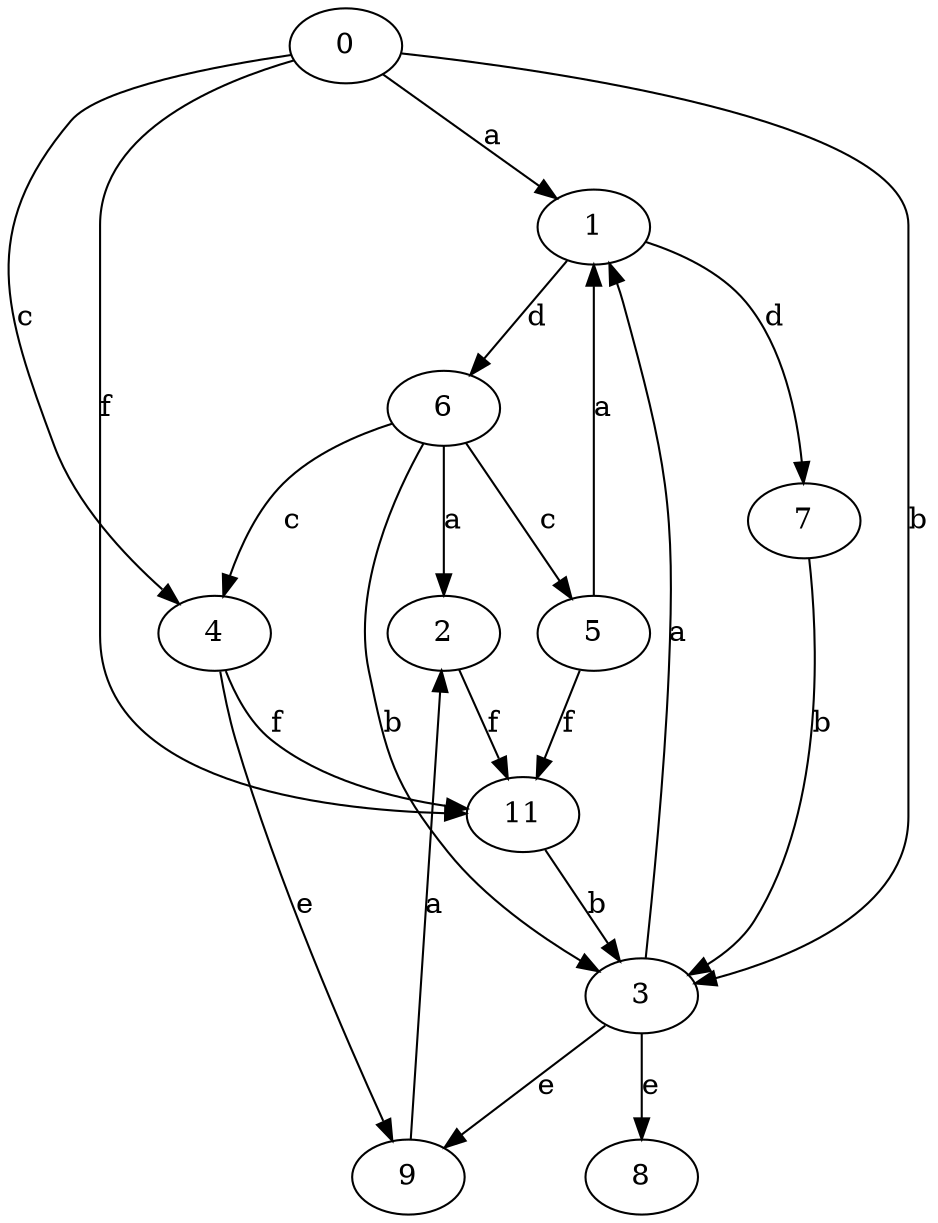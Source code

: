 strict digraph  {
1;
2;
3;
4;
5;
6;
7;
8;
9;
11;
0;
1 -> 6  [label=d];
1 -> 7  [label=d];
2 -> 11  [label=f];
3 -> 1  [label=a];
3 -> 8  [label=e];
3 -> 9  [label=e];
4 -> 9  [label=e];
4 -> 11  [label=f];
5 -> 1  [label=a];
5 -> 11  [label=f];
6 -> 2  [label=a];
6 -> 3  [label=b];
6 -> 4  [label=c];
6 -> 5  [label=c];
7 -> 3  [label=b];
9 -> 2  [label=a];
11 -> 3  [label=b];
0 -> 1  [label=a];
0 -> 3  [label=b];
0 -> 4  [label=c];
0 -> 11  [label=f];
}
